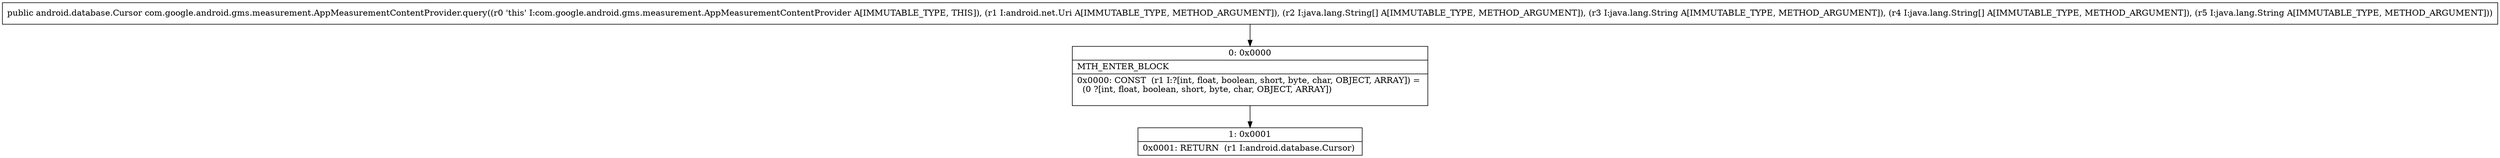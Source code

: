 digraph "CFG forcom.google.android.gms.measurement.AppMeasurementContentProvider.query(Landroid\/net\/Uri;[Ljava\/lang\/String;Ljava\/lang\/String;[Ljava\/lang\/String;Ljava\/lang\/String;)Landroid\/database\/Cursor;" {
Node_0 [shape=record,label="{0\:\ 0x0000|MTH_ENTER_BLOCK\l|0x0000: CONST  (r1 I:?[int, float, boolean, short, byte, char, OBJECT, ARRAY]) = \l  (0 ?[int, float, boolean, short, byte, char, OBJECT, ARRAY])\l \l}"];
Node_1 [shape=record,label="{1\:\ 0x0001|0x0001: RETURN  (r1 I:android.database.Cursor) \l}"];
MethodNode[shape=record,label="{public android.database.Cursor com.google.android.gms.measurement.AppMeasurementContentProvider.query((r0 'this' I:com.google.android.gms.measurement.AppMeasurementContentProvider A[IMMUTABLE_TYPE, THIS]), (r1 I:android.net.Uri A[IMMUTABLE_TYPE, METHOD_ARGUMENT]), (r2 I:java.lang.String[] A[IMMUTABLE_TYPE, METHOD_ARGUMENT]), (r3 I:java.lang.String A[IMMUTABLE_TYPE, METHOD_ARGUMENT]), (r4 I:java.lang.String[] A[IMMUTABLE_TYPE, METHOD_ARGUMENT]), (r5 I:java.lang.String A[IMMUTABLE_TYPE, METHOD_ARGUMENT])) }"];
MethodNode -> Node_0;
Node_0 -> Node_1;
}

